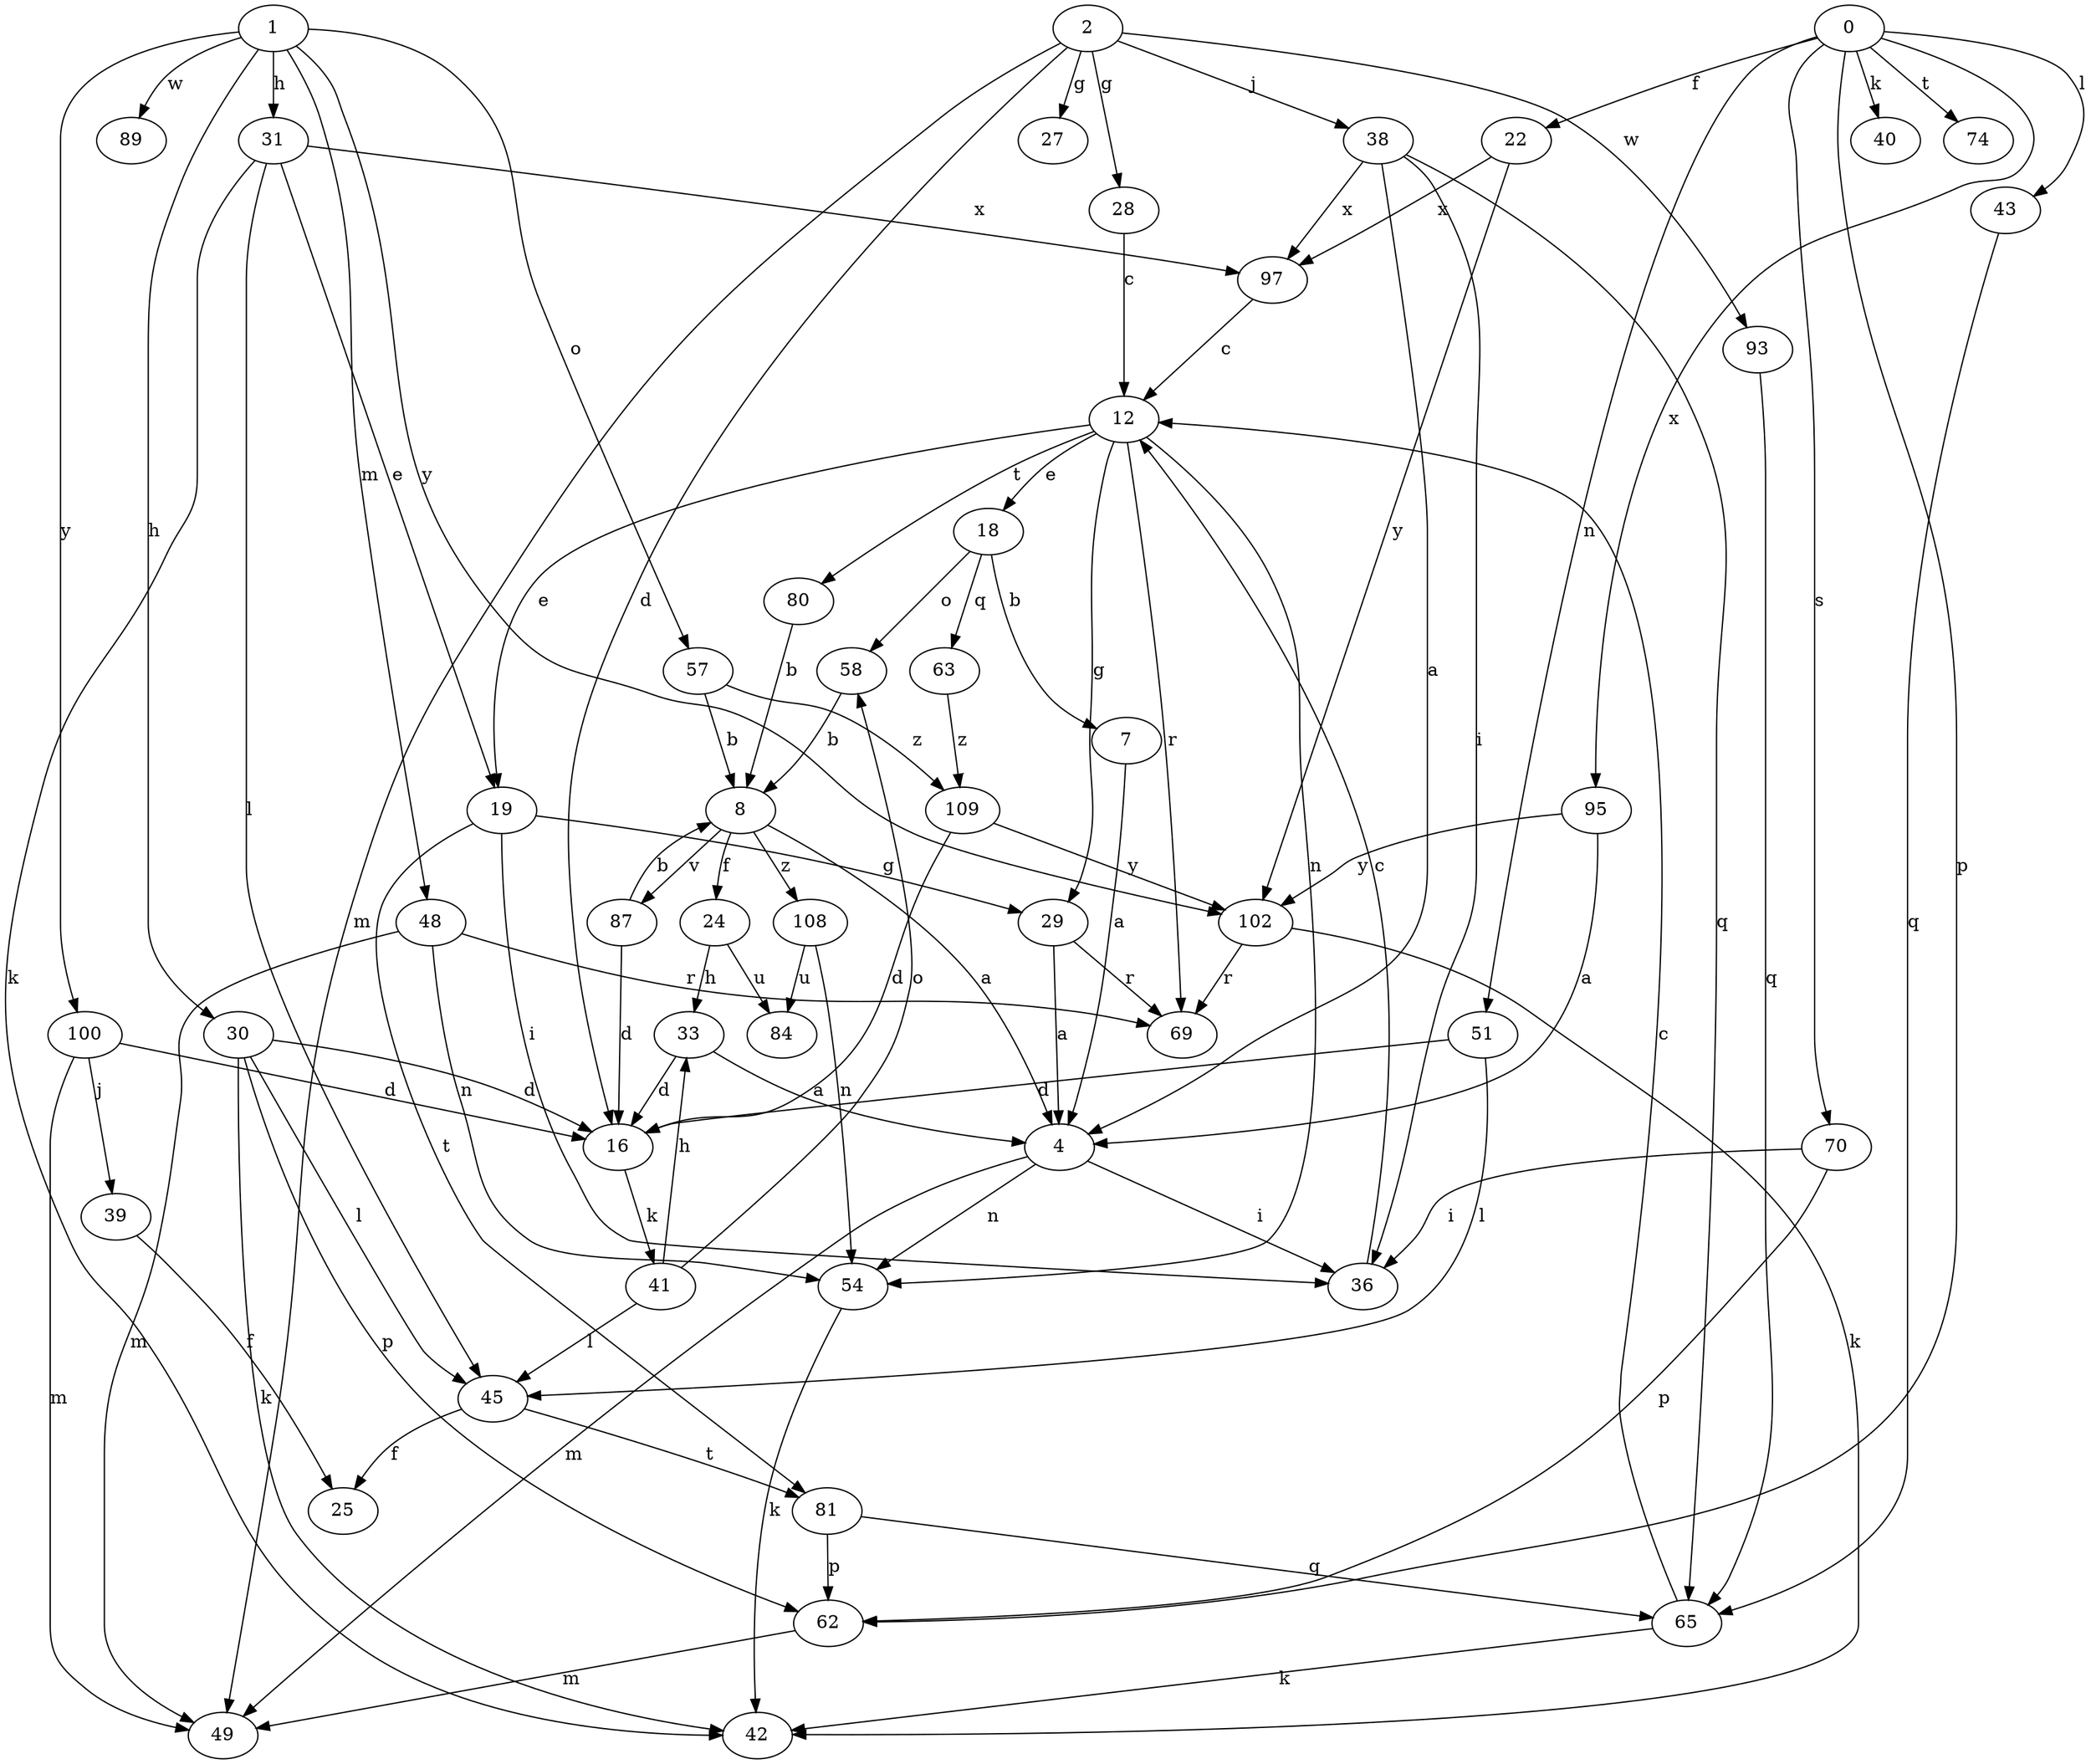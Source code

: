 strict digraph  {
0;
1;
2;
4;
7;
8;
12;
16;
18;
19;
22;
24;
25;
27;
28;
29;
30;
31;
33;
36;
38;
39;
40;
41;
42;
43;
45;
48;
49;
51;
54;
57;
58;
62;
63;
65;
69;
70;
74;
80;
81;
84;
87;
89;
93;
95;
97;
100;
102;
108;
109;
0 -> 22  [label=f];
0 -> 40  [label=k];
0 -> 43  [label=l];
0 -> 51  [label=n];
0 -> 62  [label=p];
0 -> 70  [label=s];
0 -> 74  [label=t];
0 -> 95  [label=x];
1 -> 30  [label=h];
1 -> 31  [label=h];
1 -> 48  [label=m];
1 -> 57  [label=o];
1 -> 89  [label=w];
1 -> 100  [label=y];
1 -> 102  [label=y];
2 -> 16  [label=d];
2 -> 27  [label=g];
2 -> 28  [label=g];
2 -> 38  [label=j];
2 -> 49  [label=m];
2 -> 93  [label=w];
4 -> 36  [label=i];
4 -> 49  [label=m];
4 -> 54  [label=n];
7 -> 4  [label=a];
8 -> 4  [label=a];
8 -> 24  [label=f];
8 -> 87  [label=v];
8 -> 108  [label=z];
12 -> 18  [label=e];
12 -> 19  [label=e];
12 -> 29  [label=g];
12 -> 54  [label=n];
12 -> 69  [label=r];
12 -> 80  [label=t];
16 -> 41  [label=k];
18 -> 7  [label=b];
18 -> 58  [label=o];
18 -> 63  [label=q];
19 -> 29  [label=g];
19 -> 36  [label=i];
19 -> 81  [label=t];
22 -> 97  [label=x];
22 -> 102  [label=y];
24 -> 33  [label=h];
24 -> 84  [label=u];
28 -> 12  [label=c];
29 -> 4  [label=a];
29 -> 69  [label=r];
30 -> 16  [label=d];
30 -> 42  [label=k];
30 -> 45  [label=l];
30 -> 62  [label=p];
31 -> 19  [label=e];
31 -> 42  [label=k];
31 -> 45  [label=l];
31 -> 97  [label=x];
33 -> 4  [label=a];
33 -> 16  [label=d];
36 -> 12  [label=c];
38 -> 4  [label=a];
38 -> 36  [label=i];
38 -> 65  [label=q];
38 -> 97  [label=x];
39 -> 25  [label=f];
41 -> 33  [label=h];
41 -> 45  [label=l];
41 -> 58  [label=o];
43 -> 65  [label=q];
45 -> 25  [label=f];
45 -> 81  [label=t];
48 -> 49  [label=m];
48 -> 54  [label=n];
48 -> 69  [label=r];
51 -> 16  [label=d];
51 -> 45  [label=l];
54 -> 42  [label=k];
57 -> 8  [label=b];
57 -> 109  [label=z];
58 -> 8  [label=b];
62 -> 49  [label=m];
63 -> 109  [label=z];
65 -> 12  [label=c];
65 -> 42  [label=k];
70 -> 36  [label=i];
70 -> 62  [label=p];
80 -> 8  [label=b];
81 -> 62  [label=p];
81 -> 65  [label=q];
87 -> 8  [label=b];
87 -> 16  [label=d];
93 -> 65  [label=q];
95 -> 4  [label=a];
95 -> 102  [label=y];
97 -> 12  [label=c];
100 -> 16  [label=d];
100 -> 39  [label=j];
100 -> 49  [label=m];
102 -> 42  [label=k];
102 -> 69  [label=r];
108 -> 54  [label=n];
108 -> 84  [label=u];
109 -> 16  [label=d];
109 -> 102  [label=y];
}
